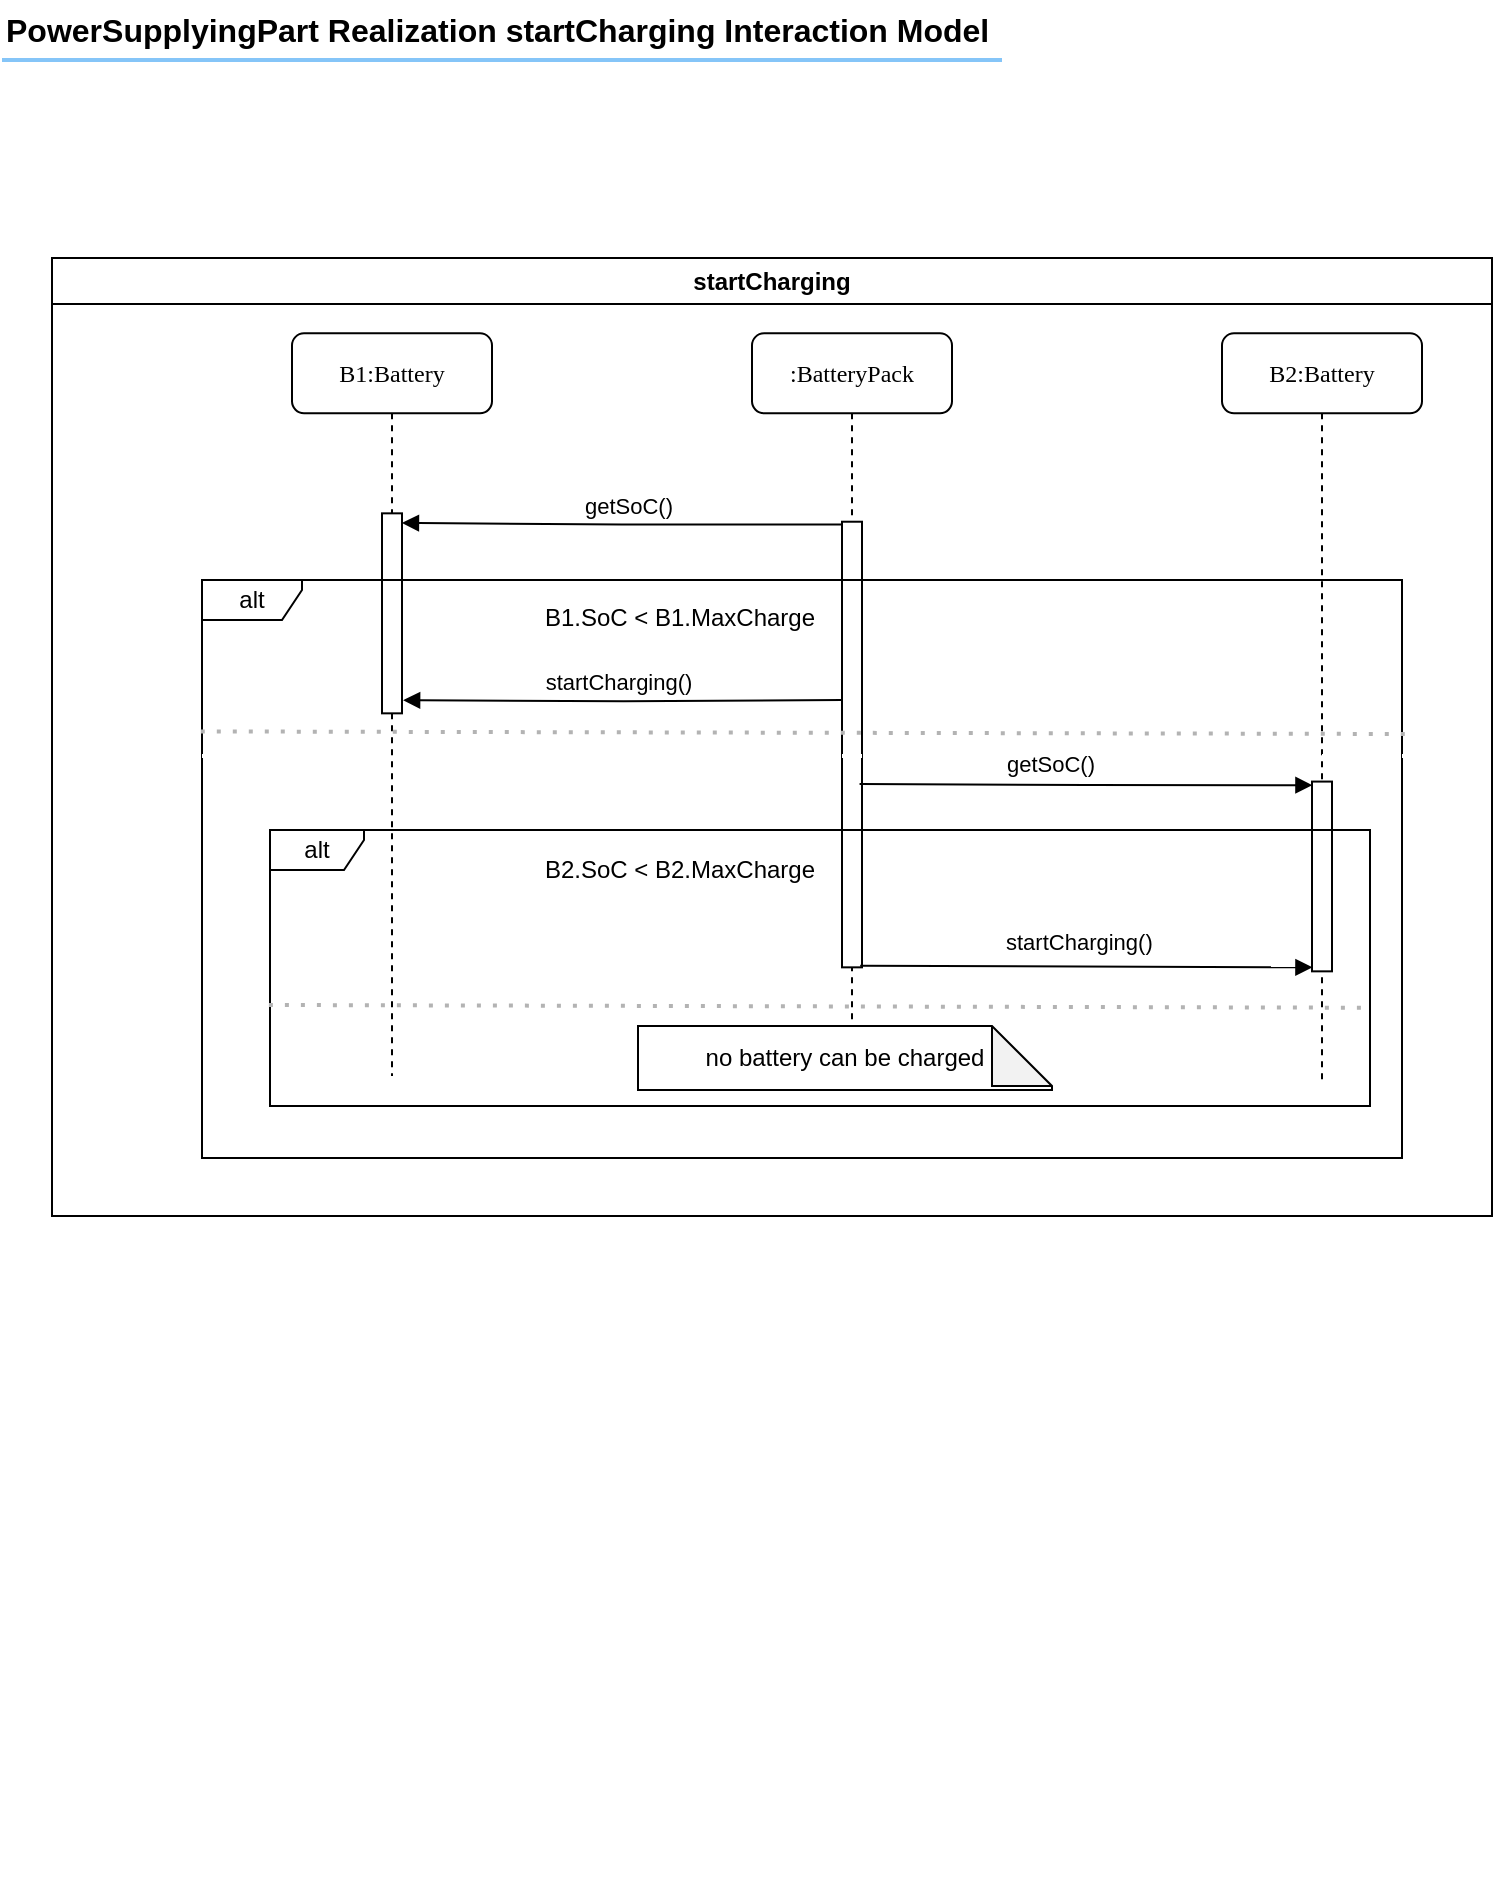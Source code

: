 <mxfile version="26.0.6">
  <diagram name="Page-1" id="6mdCsaYLzVW0cAFevrpj">
    <mxGraphModel dx="889" dy="476" grid="1" gridSize="10" guides="1" tooltips="1" connect="1" arrows="1" fold="1" page="1" pageScale="1" pageWidth="850" pageHeight="1100" math="0" shadow="0">
      <root>
        <mxCell id="0" />
        <mxCell id="1" parent="0" />
        <mxCell id="2lKf5RkZHaL76xzxtIlG-1" value="" style="group" vertex="1" connectable="0" parent="1">
          <mxGeometry x="65" y="169" width="720" height="810" as="geometry" />
        </mxCell>
        <mxCell id="2lKf5RkZHaL76xzxtIlG-2" value=":BatteryPack" style="shape=umlLifeline;perimeter=lifelinePerimeter;whiteSpace=wrap;html=1;container=1;collapsible=0;recursiveResize=0;outlineConnect=0;rounded=1;shadow=0;comic=0;labelBackgroundColor=none;strokeWidth=1;fontFamily=Verdana;fontSize=12;align=center;" vertex="1" parent="2lKf5RkZHaL76xzxtIlG-1">
          <mxGeometry x="350" y="37.67" width="100" height="376.33" as="geometry" />
        </mxCell>
        <mxCell id="2lKf5RkZHaL76xzxtIlG-3" value="" style="html=1;points=[];perimeter=orthogonalPerimeter;rounded=0;shadow=0;comic=0;labelBackgroundColor=none;strokeWidth=1;fontFamily=Verdana;fontSize=12;align=center;" vertex="1" parent="2lKf5RkZHaL76xzxtIlG-2">
          <mxGeometry x="45" y="94.19" width="10" height="222.81" as="geometry" />
        </mxCell>
        <mxCell id="2lKf5RkZHaL76xzxtIlG-4" value="B1:Battery" style="shape=umlLifeline;perimeter=lifelinePerimeter;whiteSpace=wrap;html=1;container=1;collapsible=0;recursiveResize=0;outlineConnect=0;rounded=1;shadow=0;comic=0;labelBackgroundColor=none;strokeWidth=1;fontFamily=Verdana;fontSize=12;align=center;" vertex="1" parent="2lKf5RkZHaL76xzxtIlG-1">
          <mxGeometry x="120" y="37.67" width="100" height="371.33" as="geometry" />
        </mxCell>
        <mxCell id="2lKf5RkZHaL76xzxtIlG-5" value="" style="html=1;points=[];perimeter=orthogonalPerimeter;rounded=0;shadow=0;comic=0;labelBackgroundColor=none;strokeWidth=1;fontFamily=Verdana;fontSize=12;align=center;" vertex="1" parent="2lKf5RkZHaL76xzxtIlG-4">
          <mxGeometry x="45" y="90" width="10" height="100" as="geometry" />
        </mxCell>
        <mxCell id="2lKf5RkZHaL76xzxtIlG-6" value="B2:Battery" style="shape=umlLifeline;perimeter=lifelinePerimeter;whiteSpace=wrap;html=1;container=1;collapsible=0;recursiveResize=0;outlineConnect=0;rounded=1;shadow=0;comic=0;labelBackgroundColor=none;strokeWidth=1;fontFamily=Verdana;fontSize=12;align=center;" vertex="1" parent="2lKf5RkZHaL76xzxtIlG-1">
          <mxGeometry x="585" y="37.67" width="100" height="375.33" as="geometry" />
        </mxCell>
        <mxCell id="2lKf5RkZHaL76xzxtIlG-7" value="" style="html=1;points=[];perimeter=orthogonalPerimeter;rounded=0;shadow=0;comic=0;labelBackgroundColor=none;strokeWidth=1;fontFamily=Verdana;fontSize=12;align=center;" vertex="1" parent="2lKf5RkZHaL76xzxtIlG-6">
          <mxGeometry x="45" y="224.12" width="10" height="94.88" as="geometry" />
        </mxCell>
        <mxCell id="2lKf5RkZHaL76xzxtIlG-8" style="edgeStyle=orthogonalEdgeStyle;rounded=0;orthogonalLoop=1;jettySize=auto;html=1;entryX=0.997;entryY=0.048;entryDx=0;entryDy=0;entryPerimeter=0;exitX=-0.041;exitY=0.006;exitDx=0;exitDy=0;exitPerimeter=0;endArrow=block;endFill=1;" edge="1" parent="2lKf5RkZHaL76xzxtIlG-1" source="2lKf5RkZHaL76xzxtIlG-3" target="2lKf5RkZHaL76xzxtIlG-5">
          <mxGeometry relative="1" as="geometry">
            <Array as="points">
              <mxPoint x="285" y="133" />
            </Array>
          </mxGeometry>
        </mxCell>
        <mxCell id="2lKf5RkZHaL76xzxtIlG-9" value="getSoC()" style="edgeLabel;html=1;align=center;verticalAlign=middle;resizable=0;points=[];labelBackgroundColor=none;" vertex="1" connectable="0" parent="2lKf5RkZHaL76xzxtIlG-8">
          <mxGeometry x="-0.023" relative="1" as="geometry">
            <mxPoint x="1" y="-9" as="offset" />
          </mxGeometry>
        </mxCell>
        <mxCell id="2lKf5RkZHaL76xzxtIlG-10" value="startCharging" style="swimlane;whiteSpace=wrap;html=1;startSize=23;fillColor=default;" vertex="1" parent="2lKf5RkZHaL76xzxtIlG-1">
          <mxGeometry width="720" height="479" as="geometry" />
        </mxCell>
        <mxCell id="2lKf5RkZHaL76xzxtIlG-11" value="alt" style="shape=umlFrame;whiteSpace=wrap;html=1;pointerEvents=0;width=50;height=20;" vertex="1" parent="2lKf5RkZHaL76xzxtIlG-10">
          <mxGeometry x="75" y="161" width="600" height="289" as="geometry" />
        </mxCell>
        <mxCell id="2lKf5RkZHaL76xzxtIlG-12" style="edgeStyle=orthogonalEdgeStyle;rounded=0;orthogonalLoop=1;jettySize=auto;html=1;entryX=-0.056;entryY=0.338;entryDx=0;entryDy=0;entryPerimeter=0;endArrow=none;endFill=0;startArrow=block;startFill=1;" edge="1" parent="2lKf5RkZHaL76xzxtIlG-10">
          <mxGeometry relative="1" as="geometry">
            <mxPoint x="175.56" y="221.092" as="sourcePoint" />
            <Array as="points" />
            <mxPoint x="395.0" y="221.031" as="targetPoint" />
          </mxGeometry>
        </mxCell>
        <mxCell id="2lKf5RkZHaL76xzxtIlG-13" value="startCharging()" style="edgeLabel;html=1;align=center;verticalAlign=middle;resizable=0;points=[];labelBackgroundColor=none;" vertex="1" connectable="0" parent="2lKf5RkZHaL76xzxtIlG-12">
          <mxGeometry x="-0.021" relative="1" as="geometry">
            <mxPoint y="-10" as="offset" />
          </mxGeometry>
        </mxCell>
        <mxCell id="2lKf5RkZHaL76xzxtIlG-14" value="alt" style="shape=umlFrame;whiteSpace=wrap;html=1;pointerEvents=0;width=47;height=20;" vertex="1" parent="2lKf5RkZHaL76xzxtIlG-10">
          <mxGeometry x="109" y="286" width="550" height="138" as="geometry" />
        </mxCell>
        <mxCell id="2lKf5RkZHaL76xzxtIlG-15" value="" style="endArrow=none;dashed=1;html=1;dashPattern=1 3;strokeWidth=2;rounded=0;strokeColor=#FFFFFF;exitX=-0.002;exitY=0.267;exitDx=0;exitDy=0;exitPerimeter=0;entryX=1.002;entryY=0.267;entryDx=0;entryDy=0;entryPerimeter=0;comic=0;" edge="1" parent="2lKf5RkZHaL76xzxtIlG-10">
          <mxGeometry width="50" height="50" relative="1" as="geometry">
            <mxPoint x="75.0" y="249.003" as="sourcePoint" />
            <mxPoint x="677.4" y="249.003" as="targetPoint" />
          </mxGeometry>
        </mxCell>
        <mxCell id="2lKf5RkZHaL76xzxtIlG-16" value="" style="endArrow=none;dashed=1;html=1;dashPattern=1 3;strokeWidth=2;rounded=0;strokeColor=#B3B3B3;exitX=-0.001;exitY=0.634;exitDx=0;exitDy=0;exitPerimeter=0;entryX=0.998;entryY=0.644;entryDx=0;entryDy=0;entryPerimeter=0;" edge="1" parent="2lKf5RkZHaL76xzxtIlG-10" source="2lKf5RkZHaL76xzxtIlG-14" target="2lKf5RkZHaL76xzxtIlG-14">
          <mxGeometry width="50" height="50" relative="1" as="geometry">
            <mxPoint x="84" y="248" as="sourcePoint" />
            <mxPoint x="686" y="248" as="targetPoint" />
          </mxGeometry>
        </mxCell>
        <mxCell id="2lKf5RkZHaL76xzxtIlG-17" value="B1.SoC &amp;lt; B1.MaxCharge" style="text;html=1;align=center;verticalAlign=middle;whiteSpace=wrap;rounded=0;fillColor=default;" vertex="1" parent="2lKf5RkZHaL76xzxtIlG-10">
          <mxGeometry x="245" y="165" width="138" height="30" as="geometry" />
        </mxCell>
        <mxCell id="2lKf5RkZHaL76xzxtIlG-18" value="B2.SoC &amp;lt; B2.MaxCharge" style="text;html=1;align=center;verticalAlign=middle;whiteSpace=wrap;rounded=0;strokeColor=#FFFFFF;comic=0;fontFamily=Helvetica;fontSize=12;fontColor=default;fillColor=default;" vertex="1" parent="2lKf5RkZHaL76xzxtIlG-10">
          <mxGeometry x="237.25" y="290.5" width="153.5" height="30" as="geometry" />
        </mxCell>
        <mxCell id="2lKf5RkZHaL76xzxtIlG-19" value="no battery can be charged" style="shape=note;whiteSpace=wrap;html=1;backgroundOutline=1;darkOpacity=0.05;" vertex="1" parent="2lKf5RkZHaL76xzxtIlG-10">
          <mxGeometry x="293" y="384" width="207" height="32" as="geometry" />
        </mxCell>
        <mxCell id="2lKf5RkZHaL76xzxtIlG-20" value="" style="endArrow=none;dashed=1;html=1;dashPattern=1 3;strokeWidth=2;rounded=0;strokeColor=#B3B3B3;exitX=-0.001;exitY=0.262;exitDx=0;exitDy=0;exitPerimeter=0;" edge="1" parent="2lKf5RkZHaL76xzxtIlG-10" source="2lKf5RkZHaL76xzxtIlG-11">
          <mxGeometry width="50" height="50" relative="1" as="geometry">
            <mxPoint x="72" y="238" as="sourcePoint" />
            <mxPoint x="677" y="238" as="targetPoint" />
          </mxGeometry>
        </mxCell>
        <mxCell id="2lKf5RkZHaL76xzxtIlG-21" value="&lt;b&gt;PowerSupplyingPart Realization startCharging Interaction Model&lt;/b&gt;" style="text;fontSize=16;verticalAlign=middle;strokeColor=none;fillColor=none;whiteSpace=wrap;html=1;" vertex="1" parent="1">
          <mxGeometry x="40" y="40" width="500" height="30" as="geometry" />
        </mxCell>
        <mxCell id="2lKf5RkZHaL76xzxtIlG-22" value="" style="dashed=0;shape=line;strokeWidth=2;noLabel=1;strokeColor=#0C8CF2;opacity=50;" vertex="1" parent="1">
          <mxGeometry x="40" y="65" width="500" height="10" as="geometry" />
        </mxCell>
        <mxCell id="2lKf5RkZHaL76xzxtIlG-23" style="edgeStyle=orthogonalEdgeStyle;rounded=0;orthogonalLoop=1;jettySize=auto;html=1;entryX=0.022;entryY=0.019;entryDx=0;entryDy=0;entryPerimeter=0;exitX=0.879;exitY=0.012;exitDx=0;exitDy=0;exitPerimeter=0;endArrow=block;endFill=1;" edge="1" parent="1" target="2lKf5RkZHaL76xzxtIlG-7">
          <mxGeometry relative="1" as="geometry">
            <mxPoint x="468.79" y="432.01" as="sourcePoint" />
          </mxGeometry>
        </mxCell>
        <mxCell id="2lKf5RkZHaL76xzxtIlG-24" value="getSoC()" style="edgeLabel;html=1;align=center;verticalAlign=middle;resizable=0;points=[];labelBackgroundColor=none;" vertex="1" connectable="0" parent="2lKf5RkZHaL76xzxtIlG-23">
          <mxGeometry x="0.011" y="1" relative="1" as="geometry">
            <mxPoint x="-19" y="-10" as="offset" />
          </mxGeometry>
        </mxCell>
        <mxCell id="2lKf5RkZHaL76xzxtIlG-25" style="rounded=0;orthogonalLoop=1;jettySize=auto;html=1;entryX=0.022;entryY=0.979;entryDx=0;entryDy=0;entryPerimeter=0;endArrow=block;endFill=1;exitX=0.91;exitY=0.96;exitDx=0;exitDy=0;exitPerimeter=0;" edge="1" parent="1" target="2lKf5RkZHaL76xzxtIlG-7">
          <mxGeometry relative="1" as="geometry">
            <mxPoint x="469.1" y="522.838" as="sourcePoint" />
          </mxGeometry>
        </mxCell>
        <mxCell id="2lKf5RkZHaL76xzxtIlG-26" value="startCharging()" style="edgeLabel;html=1;align=left;verticalAlign=middle;resizable=0;points=[];labelBackgroundColor=none;" vertex="1" connectable="0" parent="2lKf5RkZHaL76xzxtIlG-25">
          <mxGeometry x="0.025" y="1" relative="1" as="geometry">
            <mxPoint x="-45" y="-12" as="offset" />
          </mxGeometry>
        </mxCell>
      </root>
    </mxGraphModel>
  </diagram>
</mxfile>
